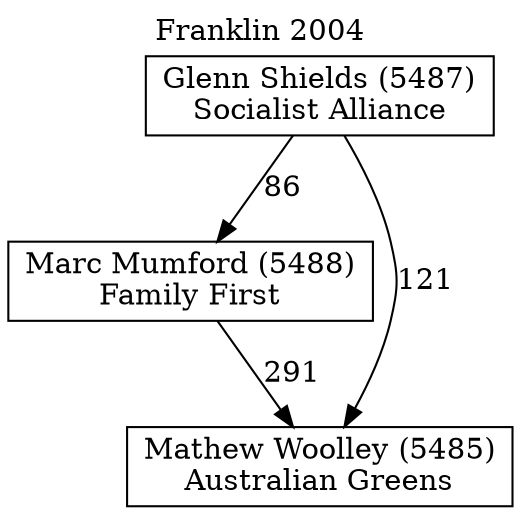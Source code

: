 // House preference flow
digraph "Mathew Woolley (5485)_Franklin_2004" {
	graph [label="Franklin 2004" labelloc=t mclimit=10]
	node [shape=box]
	"Glenn Shields (5487)" [label="Glenn Shields (5487)
Socialist Alliance"]
	"Marc Mumford (5488)" [label="Marc Mumford (5488)
Family First"]
	"Mathew Woolley (5485)" [label="Mathew Woolley (5485)
Australian Greens"]
	"Glenn Shields (5487)" -> "Marc Mumford (5488)" [label=86]
	"Glenn Shields (5487)" -> "Mathew Woolley (5485)" [label=121]
	"Marc Mumford (5488)" -> "Mathew Woolley (5485)" [label=291]
}
